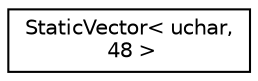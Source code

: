 digraph "Graphical Class Hierarchy"
{
 // LATEX_PDF_SIZE
  edge [fontname="Helvetica",fontsize="10",labelfontname="Helvetica",labelfontsize="10"];
  node [fontname="Helvetica",fontsize="10",shape=record];
  rankdir="LR";
  Node0 [label="StaticVector\< uchar,\l 48 \>",height=0.2,width=0.4,color="black", fillcolor="white", style="filled",URL="$class_static_vector.html",tooltip=" "];
}
